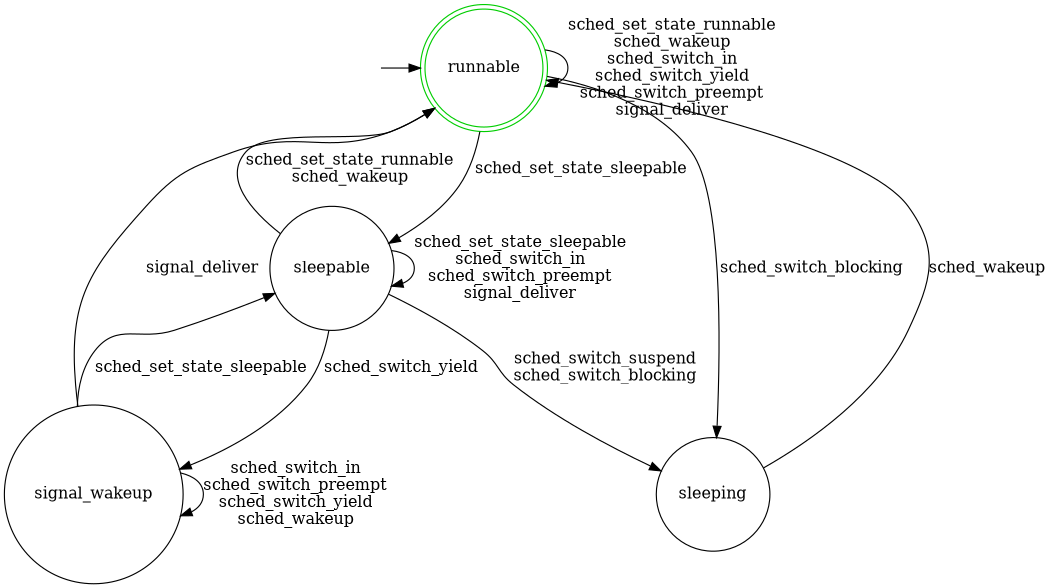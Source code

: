 digraph state_automaton {
	center = true;
	size = "7,11";
	{node [shape = plaintext, style=invis, label=""] "__init_runnable"};
	{node [shape = doublecircle] "runnable"};
	{node [shape = circle] "runnable"};
	{node [shape = circle] "signal_wakeup"};
	{node [shape = circle] "sleepable"};
	{node [shape = circle] "sleeping"};
	"__init_runnable" -> "runnable";
	"runnable" [label = "runnable", color = green3];
	"runnable" -> "runnable" [ label = "sched_set_state_runnable\nsched_wakeup\nsched_switch_in\nsched_switch_yield\nsched_switch_preempt\nsignal_deliver" ];
	"runnable" -> "sleepable" [ label = "sched_set_state_sleepable" ];
	"runnable" -> "sleeping" [ label = "sched_switch_blocking" ];
	"signal_wakeup" [label = "signal_wakeup"];
	"signal_wakeup" -> "runnable" [ label = "signal_deliver" ];
	"signal_wakeup" -> "signal_wakeup" [ label = "sched_switch_in\nsched_switch_preempt\nsched_switch_yield\nsched_wakeup" ];
	"signal_wakeup" -> "sleepable" [ label = "sched_set_state_sleepable" ];
	"sleepable" [label = "sleepable"];
	"sleepable" -> "runnable" [ label = "sched_set_state_runnable\nsched_wakeup" ];
	"sleepable" -> "signal_wakeup" [ label = "sched_switch_yield" ];
	"sleepable" -> "sleepable" [ label = "sched_set_state_sleepable\nsched_switch_in\nsched_switch_preempt\nsignal_deliver" ];
	"sleepable" -> "sleeping" [ label = "sched_switch_suspend\nsched_switch_blocking" ];
	"sleeping" [label = "sleeping"];
	"sleeping" -> "runnable" [ label = "sched_wakeup" ];
	{ rank = min ;
		"__init_runnable";
		"runnable";
	}
}
